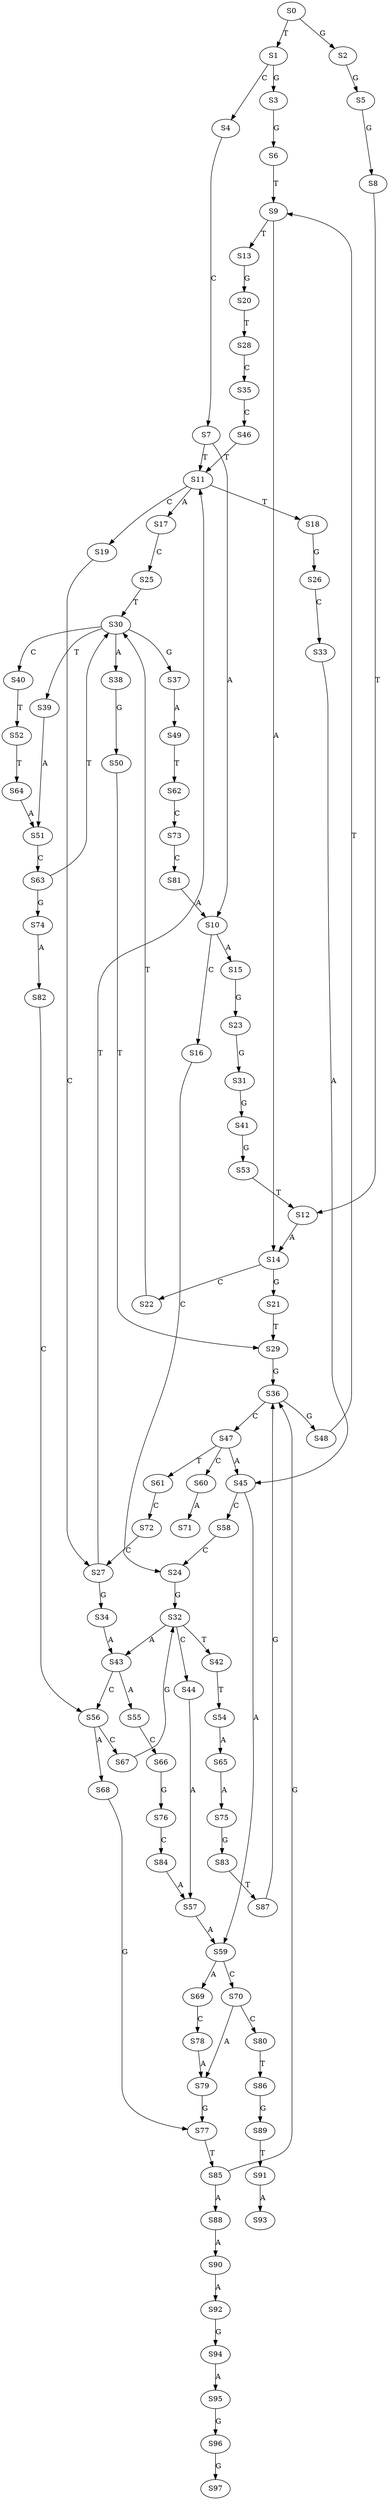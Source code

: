 strict digraph  {
	S0 -> S1 [ label = T ];
	S0 -> S2 [ label = G ];
	S1 -> S3 [ label = G ];
	S1 -> S4 [ label = C ];
	S2 -> S5 [ label = G ];
	S3 -> S6 [ label = G ];
	S4 -> S7 [ label = C ];
	S5 -> S8 [ label = G ];
	S6 -> S9 [ label = T ];
	S7 -> S10 [ label = A ];
	S7 -> S11 [ label = T ];
	S8 -> S12 [ label = T ];
	S9 -> S13 [ label = T ];
	S9 -> S14 [ label = A ];
	S10 -> S15 [ label = A ];
	S10 -> S16 [ label = C ];
	S11 -> S17 [ label = A ];
	S11 -> S18 [ label = T ];
	S11 -> S19 [ label = C ];
	S12 -> S14 [ label = A ];
	S13 -> S20 [ label = G ];
	S14 -> S21 [ label = G ];
	S14 -> S22 [ label = C ];
	S15 -> S23 [ label = G ];
	S16 -> S24 [ label = C ];
	S17 -> S25 [ label = C ];
	S18 -> S26 [ label = G ];
	S19 -> S27 [ label = C ];
	S20 -> S28 [ label = T ];
	S21 -> S29 [ label = T ];
	S22 -> S30 [ label = T ];
	S23 -> S31 [ label = G ];
	S24 -> S32 [ label = G ];
	S25 -> S30 [ label = T ];
	S26 -> S33 [ label = C ];
	S27 -> S11 [ label = T ];
	S27 -> S34 [ label = G ];
	S28 -> S35 [ label = C ];
	S29 -> S36 [ label = G ];
	S30 -> S37 [ label = G ];
	S30 -> S38 [ label = A ];
	S30 -> S39 [ label = T ];
	S30 -> S40 [ label = C ];
	S31 -> S41 [ label = G ];
	S32 -> S42 [ label = T ];
	S32 -> S43 [ label = A ];
	S32 -> S44 [ label = C ];
	S33 -> S45 [ label = A ];
	S34 -> S43 [ label = A ];
	S35 -> S46 [ label = C ];
	S36 -> S47 [ label = C ];
	S36 -> S48 [ label = G ];
	S37 -> S49 [ label = A ];
	S38 -> S50 [ label = G ];
	S39 -> S51 [ label = A ];
	S40 -> S52 [ label = T ];
	S41 -> S53 [ label = G ];
	S42 -> S54 [ label = T ];
	S43 -> S55 [ label = A ];
	S43 -> S56 [ label = C ];
	S44 -> S57 [ label = A ];
	S45 -> S58 [ label = C ];
	S45 -> S59 [ label = A ];
	S46 -> S11 [ label = T ];
	S47 -> S60 [ label = C ];
	S47 -> S45 [ label = A ];
	S47 -> S61 [ label = T ];
	S48 -> S9 [ label = T ];
	S49 -> S62 [ label = T ];
	S50 -> S29 [ label = T ];
	S51 -> S63 [ label = C ];
	S52 -> S64 [ label = T ];
	S53 -> S12 [ label = T ];
	S54 -> S65 [ label = A ];
	S55 -> S66 [ label = C ];
	S56 -> S67 [ label = C ];
	S56 -> S68 [ label = A ];
	S57 -> S59 [ label = A ];
	S58 -> S24 [ label = C ];
	S59 -> S69 [ label = A ];
	S59 -> S70 [ label = C ];
	S60 -> S71 [ label = A ];
	S61 -> S72 [ label = C ];
	S62 -> S73 [ label = C ];
	S63 -> S74 [ label = G ];
	S63 -> S30 [ label = T ];
	S64 -> S51 [ label = A ];
	S65 -> S75 [ label = A ];
	S66 -> S76 [ label = G ];
	S67 -> S32 [ label = G ];
	S68 -> S77 [ label = G ];
	S69 -> S78 [ label = C ];
	S70 -> S79 [ label = A ];
	S70 -> S80 [ label = C ];
	S72 -> S27 [ label = C ];
	S73 -> S81 [ label = C ];
	S74 -> S82 [ label = A ];
	S75 -> S83 [ label = G ];
	S76 -> S84 [ label = C ];
	S77 -> S85 [ label = T ];
	S78 -> S79 [ label = A ];
	S79 -> S77 [ label = G ];
	S80 -> S86 [ label = T ];
	S81 -> S10 [ label = A ];
	S82 -> S56 [ label = C ];
	S83 -> S87 [ label = T ];
	S84 -> S57 [ label = A ];
	S85 -> S88 [ label = A ];
	S85 -> S36 [ label = G ];
	S86 -> S89 [ label = G ];
	S87 -> S36 [ label = G ];
	S88 -> S90 [ label = A ];
	S89 -> S91 [ label = T ];
	S90 -> S92 [ label = A ];
	S91 -> S93 [ label = A ];
	S92 -> S94 [ label = G ];
	S94 -> S95 [ label = A ];
	S95 -> S96 [ label = G ];
	S96 -> S97 [ label = G ];
}
